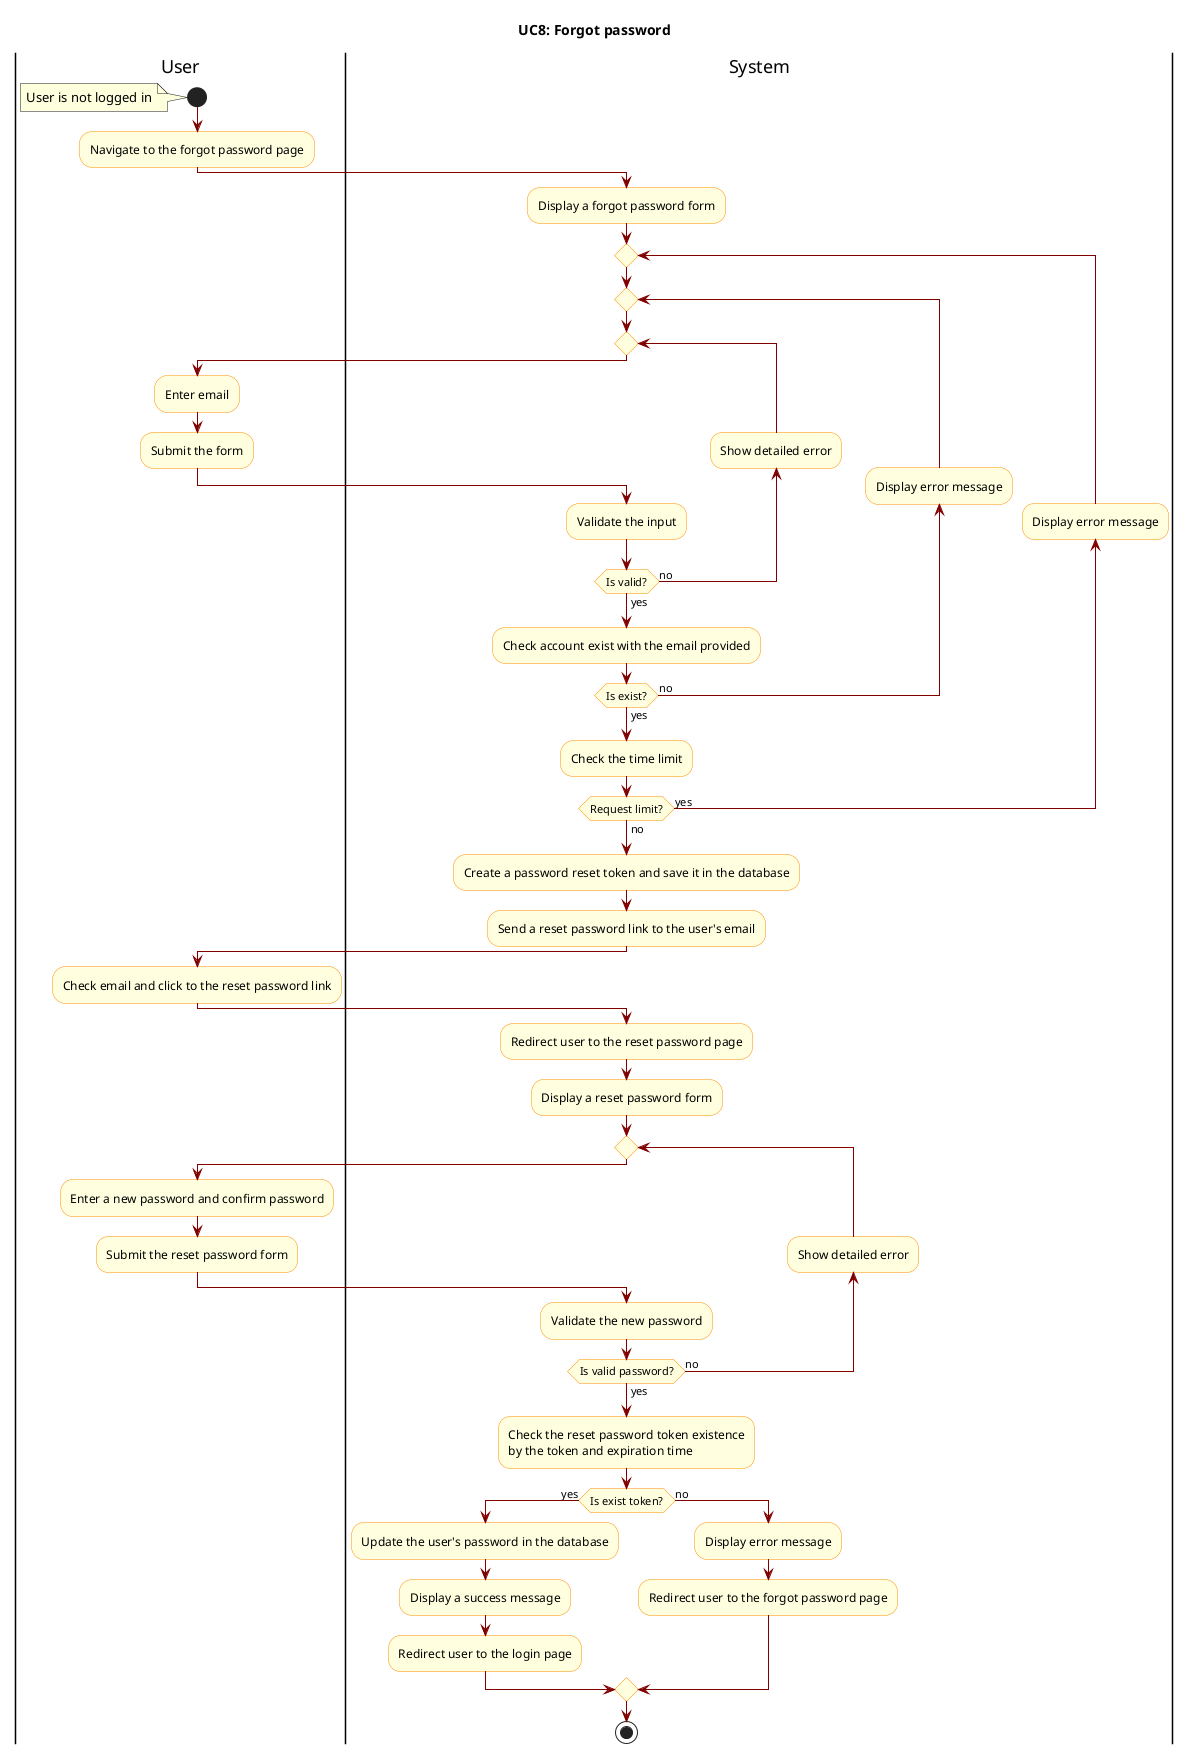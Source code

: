 @startuml

skinparam ActivityBackgroundColor LightYellow
skinparam ActivityBorderColor DarkOrange
skinparam ArrowColor Maroon

title UC8: Forgot password

|User|
start
note left
    User is not logged in
end note

|User|
:Navigate to the forgot password page;

|System|
:Display a forgot password form;

repeat
    repeat 
        repeat
            |User|
            :Enter email;
            :Submit the form;

            |System|
            :Validate the input;

            backward :Show detailed error;
        repeat while(Is valid?) is (no) not(yes)
    
        :Check account exist with the email provided;
        backward :Display error message;
    repeat while(Is exist?) is (no) not(yes)

    :Check the time limit;
    backward :Display error message;
repeat while(Request limit?) is (yes) not(no)

|System|
:Create a password reset token and save it in the database;
:Send a reset password link to the user's email;

|User|
:Check email and click to the reset password link;

|System|
:Redirect user to the reset password page;
:Display a reset password form;

repeat 
    |User|
    :Enter a new password and confirm password;
    :Submit the reset password form;

    |System|
    :Validate the new password;

    backward :Show detailed error;
repeat while(Is valid password?) is(no) not(yes)

:Check the reset password token existence
by the token and expiration time;
if(Is exist token?) then(yes)
    :Update the user's password in the database;
    :Display a success message;
    :Redirect user to the login page;
else(no)
    :Display error message;
    :Redirect user to the forgot password page;
endif

stop

@enduml

